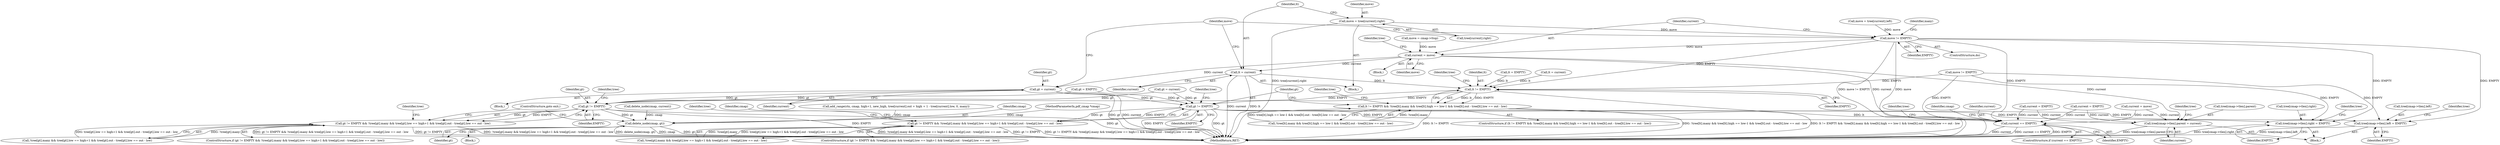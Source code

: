 digraph "0_ghostscript_71ceebcf56e682504da22c4035b39a2d451e8ffd@API" {
"1000389" [label="(Call,move = tree[current].right)"];
"1000399" [label="(Call,move != EMPTY)"];
"1000365" [label="(Call,current = move)"];
"1000384" [label="(Call,gt = current)"];
"1000453" [label="(Call,gt != EMPTY)"];
"1000452" [label="(Call,gt != EMPTY && !tree[gt].many && tree[gt].low == high+1 && tree[gt].out - tree[gt].low == out - low)"];
"1000500" [label="(Call,delete_node(cmap, gt))"];
"1000506" [label="(Call,gt != EMPTY)"];
"1000505" [label="(Call,gt != EMPTY && !tree[gt].many && tree[gt].low == high+1 && tree[gt].out - tree[gt].low == out - low)"];
"1000641" [label="(Call,tree[cmap->tlen].left = EMPTY)"];
"1000650" [label="(Call,tree[cmap->tlen].right = EMPTY)"];
"1000673" [label="(Call,current == EMPTY)"];
"1000396" [label="(Call,lt = current)"];
"1000408" [label="(Call,lt != EMPTY)"];
"1000407" [label="(Call,lt != EMPTY && !tree[lt].many && tree[lt].high == low-1 && tree[lt].out - tree[lt].low == out - low)"];
"1000632" [label="(Call,tree[cmap->tlen].parent = current)"];
"1000389" [label="(Call,move = tree[current].right)"];
"1000113" [label="(MethodParameterIn,pdf_cmap *cmap)"];
"1000145" [label="(Call,move = cmap->ttop)"];
"1000386" [label="(Identifier,current)"];
"1000460" [label="(Identifier,tree)"];
"1000503" [label="(ControlStructure,goto exit;)"];
"1000508" [label="(Identifier,EMPTY)"];
"1000650" [label="(Call,tree[cmap->tlen].right = EMPTY)"];
"1000376" [label="(Block,)"];
"1000455" [label="(Identifier,EMPTY)"];
"1000564" [label="(Identifier,cmap)"];
"1000504" [label="(ControlStructure,if (gt != EMPTY && !tree[gt].many && tree[gt].low == high+1 && tree[gt].out - tree[gt].low == out - low))"];
"1000686" [label="(Identifier,tree)"];
"1000398" [label="(Identifier,current)"];
"1000372" [label="(Identifier,tree)"];
"1000119" [label="(Block,)"];
"1000633" [label="(Call,tree[cmap->tlen].parent)"];
"1000222" [label="(Call,delete_node(cmap, current))"];
"1000492" [label="(Identifier,tree)"];
"1000673" [label="(Call,current == EMPTY)"];
"1000400" [label="(Identifier,move)"];
"1000658" [label="(Identifier,EMPTY)"];
"1000303" [label="(Call,add_range(ctx, cmap, high+1, new_high, tree[current].out + high + 1 - tree[current].low, 0, many))"];
"1000641" [label="(Call,tree[cmap->tlen].left = EMPTY)"];
"1000558" [label="(Call,current = EMPTY)"];
"1000640" [label="(Identifier,current)"];
"1000672" [label="(ControlStructure,if (current == EMPTY))"];
"1000155" [label="(Call,lt = EMPTY)"];
"1000408" [label="(Call,lt != EMPTY)"];
"1000355" [label="(Call,lt = current)"];
"1000364" [label="(Block,)"];
"1000163" [label="(Call,current = move)"];
"1000506" [label="(Call,gt != EMPTY)"];
"1000385" [label="(Identifier,gt)"];
"1000388" [label="(Block,)"];
"1000451" [label="(ControlStructure,if (gt != EMPTY && !tree[gt].many && tree[gt].low == high+1 && tree[gt].out - tree[gt].low == out - low))"];
"1000649" [label="(Identifier,EMPTY)"];
"1000662" [label="(Identifier,tree)"];
"1000391" [label="(Call,tree[current].right)"];
"1000757" [label="(MethodReturn,RET)"];
"1000399" [label="(Call,move != EMPTY)"];
"1000415" [label="(Identifier,tree)"];
"1000507" [label="(Identifier,gt)"];
"1000456" [label="(Call,!tree[gt].many && tree[gt].low == high+1 && tree[gt].out - tree[gt].low == out - low)"];
"1000509" [label="(Call,!tree[gt].many && tree[gt].low == high+1 && tree[gt].out - tree[gt].low == out - low)"];
"1000675" [label="(Identifier,EMPTY)"];
"1000410" [label="(Identifier,EMPTY)"];
"1000502" [label="(Identifier,gt)"];
"1000401" [label="(Identifier,EMPTY)"];
"1000343" [label="(Call,gt = current)"];
"1000406" [label="(ControlStructure,if (lt != EMPTY && !tree[lt].many && tree[lt].high == low-1 && tree[lt].out - tree[lt].low == out - low))"];
"1000674" [label="(Identifier,current)"];
"1000384" [label="(Call,gt = current)"];
"1000653" [label="(Identifier,tree)"];
"1000396" [label="(Call,lt = current)"];
"1000642" [label="(Call,tree[cmap->tlen].left)"];
"1000225" [label="(Call,current = EMPTY)"];
"1000411" [label="(Call,!tree[lt].many && tree[lt].high == low-1 && tree[lt].out - tree[lt].low == out - low)"];
"1000390" [label="(Identifier,move)"];
"1000454" [label="(Identifier,gt)"];
"1000452" [label="(Call,gt != EMPTY && !tree[gt].many && tree[gt].low == high+1 && tree[gt].out - tree[gt].low == out - low)"];
"1000363" [label="(ControlStructure,do)"];
"1000651" [label="(Call,tree[cmap->tlen].right)"];
"1000358" [label="(Call,move != EMPTY)"];
"1000505" [label="(Call,gt != EMPTY && !tree[gt].many && tree[gt].low == high+1 && tree[gt].out - tree[gt].low == out - low)"];
"1000367" [label="(Identifier,move)"];
"1000500" [label="(Call,delete_node(cmap, gt))"];
"1000501" [label="(Identifier,cmap)"];
"1000447" [label="(Identifier,tree)"];
"1000397" [label="(Identifier,lt)"];
"1000632" [label="(Call,tree[cmap->tlen].parent = current)"];
"1000377" [label="(Call,move = tree[current].left)"];
"1000453" [label="(Call,gt != EMPTY)"];
"1000488" [label="(Block,)"];
"1000365" [label="(Call,current = move)"];
"1000545" [label="(Identifier,tree)"];
"1000151" [label="(Call,gt = EMPTY)"];
"1000678" [label="(Identifier,cmap)"];
"1000644" [label="(Identifier,tree)"];
"1000366" [label="(Identifier,current)"];
"1000407" [label="(Call,lt != EMPTY && !tree[lt].many && tree[lt].high == low-1 && tree[lt].out - tree[lt].low == out - low)"];
"1000409" [label="(Identifier,lt)"];
"1000513" [label="(Identifier,tree)"];
"1000404" [label="(Identifier,many)"];
"1000389" -> "1000388"  [label="AST: "];
"1000389" -> "1000391"  [label="CFG: "];
"1000390" -> "1000389"  [label="AST: "];
"1000391" -> "1000389"  [label="AST: "];
"1000397" -> "1000389"  [label="CFG: "];
"1000389" -> "1000757"  [label="DDG: tree[current].right"];
"1000389" -> "1000399"  [label="DDG: move"];
"1000399" -> "1000363"  [label="AST: "];
"1000399" -> "1000401"  [label="CFG: "];
"1000400" -> "1000399"  [label="AST: "];
"1000401" -> "1000399"  [label="AST: "];
"1000366" -> "1000399"  [label="CFG: "];
"1000404" -> "1000399"  [label="CFG: "];
"1000399" -> "1000757"  [label="DDG: move"];
"1000399" -> "1000757"  [label="DDG: move != EMPTY"];
"1000399" -> "1000365"  [label="DDG: move"];
"1000377" -> "1000399"  [label="DDG: move"];
"1000399" -> "1000408"  [label="DDG: EMPTY"];
"1000399" -> "1000641"  [label="DDG: EMPTY"];
"1000399" -> "1000650"  [label="DDG: EMPTY"];
"1000399" -> "1000673"  [label="DDG: EMPTY"];
"1000365" -> "1000364"  [label="AST: "];
"1000365" -> "1000367"  [label="CFG: "];
"1000366" -> "1000365"  [label="AST: "];
"1000367" -> "1000365"  [label="AST: "];
"1000372" -> "1000365"  [label="CFG: "];
"1000145" -> "1000365"  [label="DDG: move"];
"1000365" -> "1000384"  [label="DDG: current"];
"1000365" -> "1000396"  [label="DDG: current"];
"1000365" -> "1000632"  [label="DDG: current"];
"1000365" -> "1000673"  [label="DDG: current"];
"1000384" -> "1000376"  [label="AST: "];
"1000384" -> "1000386"  [label="CFG: "];
"1000385" -> "1000384"  [label="AST: "];
"1000386" -> "1000384"  [label="AST: "];
"1000400" -> "1000384"  [label="CFG: "];
"1000384" -> "1000757"  [label="DDG: current"];
"1000384" -> "1000757"  [label="DDG: gt"];
"1000384" -> "1000453"  [label="DDG: gt"];
"1000384" -> "1000506"  [label="DDG: gt"];
"1000453" -> "1000452"  [label="AST: "];
"1000453" -> "1000455"  [label="CFG: "];
"1000454" -> "1000453"  [label="AST: "];
"1000455" -> "1000453"  [label="AST: "];
"1000460" -> "1000453"  [label="CFG: "];
"1000452" -> "1000453"  [label="CFG: "];
"1000453" -> "1000757"  [label="DDG: EMPTY"];
"1000453" -> "1000757"  [label="DDG: gt"];
"1000453" -> "1000452"  [label="DDG: gt"];
"1000453" -> "1000452"  [label="DDG: EMPTY"];
"1000343" -> "1000453"  [label="DDG: gt"];
"1000151" -> "1000453"  [label="DDG: gt"];
"1000408" -> "1000453"  [label="DDG: EMPTY"];
"1000453" -> "1000500"  [label="DDG: gt"];
"1000452" -> "1000451"  [label="AST: "];
"1000452" -> "1000456"  [label="CFG: "];
"1000456" -> "1000452"  [label="AST: "];
"1000492" -> "1000452"  [label="CFG: "];
"1000503" -> "1000452"  [label="CFG: "];
"1000452" -> "1000757"  [label="DDG: gt != EMPTY && !tree[gt].many && tree[gt].low == high+1 && tree[gt].out - tree[gt].low == out - low"];
"1000452" -> "1000757"  [label="DDG: gt != EMPTY"];
"1000452" -> "1000757"  [label="DDG: !tree[gt].many && tree[gt].low == high+1 && tree[gt].out - tree[gt].low == out - low"];
"1000456" -> "1000452"  [label="DDG: !tree[gt].many"];
"1000456" -> "1000452"  [label="DDG: tree[gt].low == high+1 && tree[gt].out - tree[gt].low == out - low"];
"1000500" -> "1000488"  [label="AST: "];
"1000500" -> "1000502"  [label="CFG: "];
"1000501" -> "1000500"  [label="AST: "];
"1000502" -> "1000500"  [label="AST: "];
"1000503" -> "1000500"  [label="CFG: "];
"1000500" -> "1000757"  [label="DDG: gt"];
"1000500" -> "1000757"  [label="DDG: delete_node(cmap, gt)"];
"1000500" -> "1000757"  [label="DDG: cmap"];
"1000222" -> "1000500"  [label="DDG: cmap"];
"1000303" -> "1000500"  [label="DDG: cmap"];
"1000113" -> "1000500"  [label="DDG: cmap"];
"1000506" -> "1000505"  [label="AST: "];
"1000506" -> "1000508"  [label="CFG: "];
"1000507" -> "1000506"  [label="AST: "];
"1000508" -> "1000506"  [label="AST: "];
"1000513" -> "1000506"  [label="CFG: "];
"1000505" -> "1000506"  [label="CFG: "];
"1000506" -> "1000757"  [label="DDG: gt"];
"1000506" -> "1000757"  [label="DDG: EMPTY"];
"1000506" -> "1000505"  [label="DDG: gt"];
"1000506" -> "1000505"  [label="DDG: EMPTY"];
"1000343" -> "1000506"  [label="DDG: gt"];
"1000151" -> "1000506"  [label="DDG: gt"];
"1000408" -> "1000506"  [label="DDG: EMPTY"];
"1000506" -> "1000641"  [label="DDG: EMPTY"];
"1000506" -> "1000650"  [label="DDG: EMPTY"];
"1000506" -> "1000673"  [label="DDG: EMPTY"];
"1000505" -> "1000504"  [label="AST: "];
"1000505" -> "1000509"  [label="CFG: "];
"1000509" -> "1000505"  [label="AST: "];
"1000545" -> "1000505"  [label="CFG: "];
"1000564" -> "1000505"  [label="CFG: "];
"1000505" -> "1000757"  [label="DDG: !tree[gt].many && tree[gt].low == high+1 && tree[gt].out - tree[gt].low == out - low"];
"1000505" -> "1000757"  [label="DDG: gt != EMPTY"];
"1000505" -> "1000757"  [label="DDG: gt != EMPTY && !tree[gt].many && tree[gt].low == high+1 && tree[gt].out - tree[gt].low == out - low"];
"1000509" -> "1000505"  [label="DDG: !tree[gt].many"];
"1000509" -> "1000505"  [label="DDG: tree[gt].low == high+1 && tree[gt].out - tree[gt].low == out - low"];
"1000641" -> "1000119"  [label="AST: "];
"1000641" -> "1000649"  [label="CFG: "];
"1000642" -> "1000641"  [label="AST: "];
"1000649" -> "1000641"  [label="AST: "];
"1000653" -> "1000641"  [label="CFG: "];
"1000641" -> "1000757"  [label="DDG: tree[cmap->tlen].left"];
"1000358" -> "1000641"  [label="DDG: EMPTY"];
"1000650" -> "1000119"  [label="AST: "];
"1000650" -> "1000658"  [label="CFG: "];
"1000651" -> "1000650"  [label="AST: "];
"1000658" -> "1000650"  [label="AST: "];
"1000662" -> "1000650"  [label="CFG: "];
"1000650" -> "1000757"  [label="DDG: tree[cmap->tlen].right"];
"1000358" -> "1000650"  [label="DDG: EMPTY"];
"1000673" -> "1000672"  [label="AST: "];
"1000673" -> "1000675"  [label="CFG: "];
"1000674" -> "1000673"  [label="AST: "];
"1000675" -> "1000673"  [label="AST: "];
"1000678" -> "1000673"  [label="CFG: "];
"1000686" -> "1000673"  [label="CFG: "];
"1000673" -> "1000757"  [label="DDG: EMPTY"];
"1000673" -> "1000757"  [label="DDG: current"];
"1000673" -> "1000757"  [label="DDG: current == EMPTY"];
"1000225" -> "1000673"  [label="DDG: current"];
"1000558" -> "1000673"  [label="DDG: current"];
"1000163" -> "1000673"  [label="DDG: current"];
"1000358" -> "1000673"  [label="DDG: EMPTY"];
"1000396" -> "1000388"  [label="AST: "];
"1000396" -> "1000398"  [label="CFG: "];
"1000397" -> "1000396"  [label="AST: "];
"1000398" -> "1000396"  [label="AST: "];
"1000400" -> "1000396"  [label="CFG: "];
"1000396" -> "1000757"  [label="DDG: lt"];
"1000396" -> "1000757"  [label="DDG: current"];
"1000396" -> "1000408"  [label="DDG: lt"];
"1000408" -> "1000407"  [label="AST: "];
"1000408" -> "1000410"  [label="CFG: "];
"1000409" -> "1000408"  [label="AST: "];
"1000410" -> "1000408"  [label="AST: "];
"1000415" -> "1000408"  [label="CFG: "];
"1000407" -> "1000408"  [label="CFG: "];
"1000408" -> "1000757"  [label="DDG: lt"];
"1000408" -> "1000407"  [label="DDG: lt"];
"1000408" -> "1000407"  [label="DDG: EMPTY"];
"1000355" -> "1000408"  [label="DDG: lt"];
"1000155" -> "1000408"  [label="DDG: lt"];
"1000358" -> "1000408"  [label="DDG: EMPTY"];
"1000407" -> "1000406"  [label="AST: "];
"1000407" -> "1000411"  [label="CFG: "];
"1000411" -> "1000407"  [label="AST: "];
"1000447" -> "1000407"  [label="CFG: "];
"1000507" -> "1000407"  [label="CFG: "];
"1000407" -> "1000757"  [label="DDG: !tree[lt].many && tree[lt].high == low-1 && tree[lt].out - tree[lt].low == out - low"];
"1000407" -> "1000757"  [label="DDG: lt != EMPTY && !tree[lt].many && tree[lt].high == low-1 && tree[lt].out - tree[lt].low == out - low"];
"1000407" -> "1000757"  [label="DDG: lt != EMPTY"];
"1000411" -> "1000407"  [label="DDG: !tree[lt].many"];
"1000411" -> "1000407"  [label="DDG: tree[lt].high == low-1 && tree[lt].out - tree[lt].low == out - low"];
"1000632" -> "1000119"  [label="AST: "];
"1000632" -> "1000640"  [label="CFG: "];
"1000633" -> "1000632"  [label="AST: "];
"1000640" -> "1000632"  [label="AST: "];
"1000644" -> "1000632"  [label="CFG: "];
"1000632" -> "1000757"  [label="DDG: tree[cmap->tlen].parent"];
"1000225" -> "1000632"  [label="DDG: current"];
"1000558" -> "1000632"  [label="DDG: current"];
"1000163" -> "1000632"  [label="DDG: current"];
}
